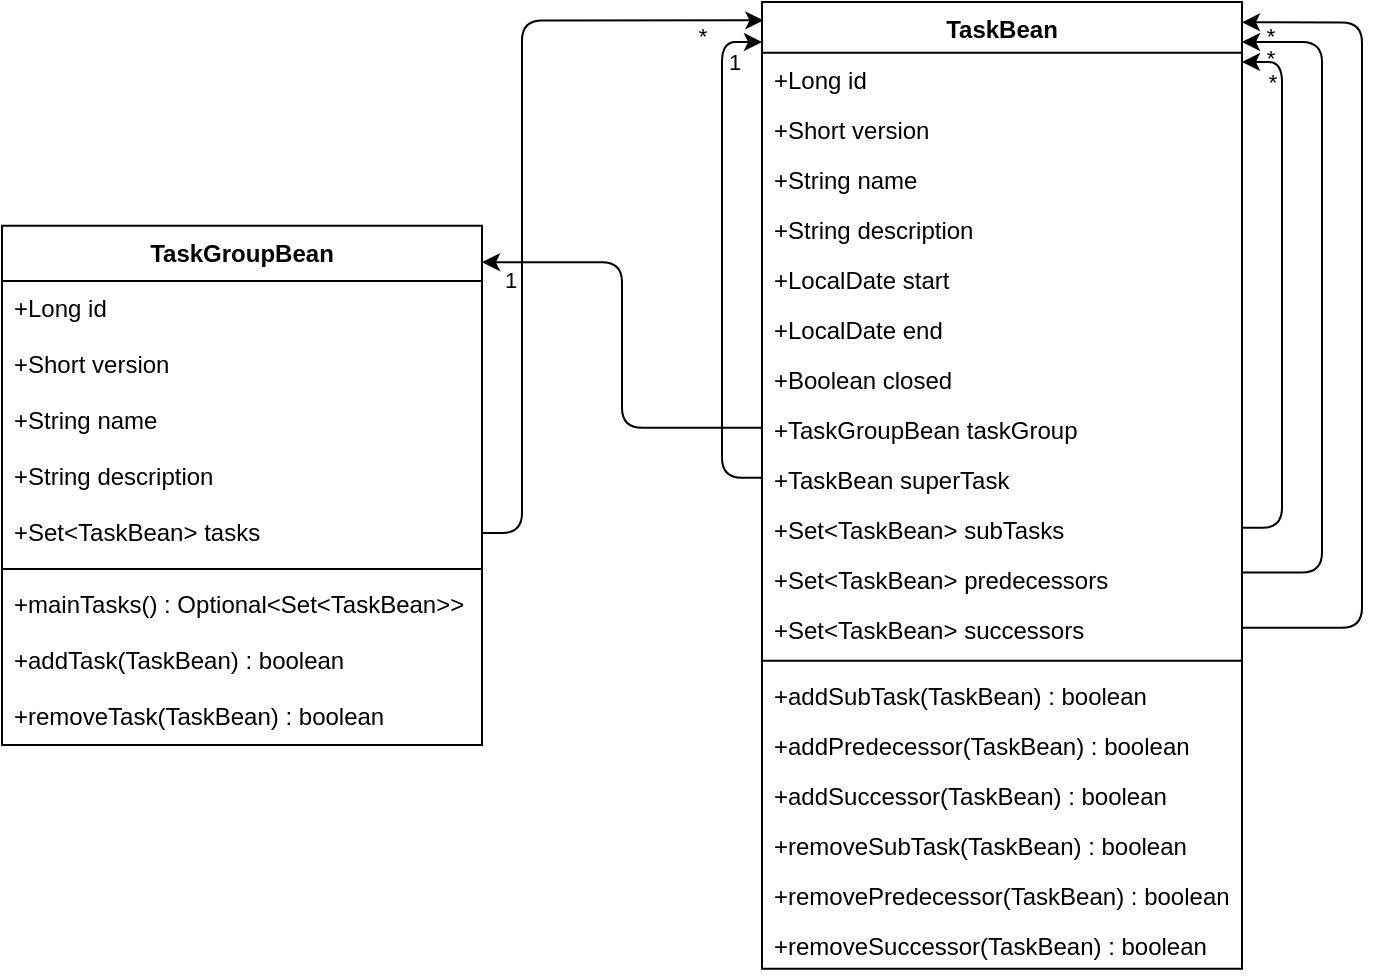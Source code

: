 <mxfile version="28.0.6">
  <diagram name="Seite-1" id="ZM5SWw-m9OxbDhrISF8_">
    <mxGraphModel dx="2946" dy="1249" grid="1" gridSize="10" guides="1" tooltips="1" connect="1" arrows="1" fold="1" page="1" pageScale="1" pageWidth="827" pageHeight="1169" math="0" shadow="0">
      <root>
        <mxCell id="0" />
        <mxCell id="1" parent="0" />
        <mxCell id="9Y1Cn471KeCF7E-E00mt-83" value="TaskBean" style="swimlane;fontStyle=1;align=center;verticalAlign=top;childLayout=stackLayout;horizontal=1;startSize=25.422;horizontalStack=0;resizeParent=1;resizeParentMax=0;resizeLast=0;collapsible=0;marginBottom=0;" parent="1" vertex="1">
          <mxGeometry x="420" y="40" width="240" height="483.422" as="geometry" />
        </mxCell>
        <mxCell id="9Y1Cn471KeCF7E-E00mt-84" value="+Long id" style="text;strokeColor=none;fillColor=none;align=left;verticalAlign=top;spacingLeft=4;spacingRight=4;overflow=hidden;rotatable=0;points=[[0,0.5],[1,0.5]];portConstraint=eastwest;" parent="9Y1Cn471KeCF7E-E00mt-83" vertex="1">
          <mxGeometry y="25.422" width="240" height="25" as="geometry" />
        </mxCell>
        <mxCell id="9Y1Cn471KeCF7E-E00mt-85" value="+Short version" style="text;strokeColor=none;fillColor=none;align=left;verticalAlign=top;spacingLeft=4;spacingRight=4;overflow=hidden;rotatable=0;points=[[0,0.5],[1,0.5]];portConstraint=eastwest;" parent="9Y1Cn471KeCF7E-E00mt-83" vertex="1">
          <mxGeometry y="50.422" width="240" height="25" as="geometry" />
        </mxCell>
        <mxCell id="9Y1Cn471KeCF7E-E00mt-86" value="+String name" style="text;strokeColor=none;fillColor=none;align=left;verticalAlign=top;spacingLeft=4;spacingRight=4;overflow=hidden;rotatable=0;points=[[0,0.5],[1,0.5]];portConstraint=eastwest;" parent="9Y1Cn471KeCF7E-E00mt-83" vertex="1">
          <mxGeometry y="75.422" width="240" height="25" as="geometry" />
        </mxCell>
        <mxCell id="9Y1Cn471KeCF7E-E00mt-87" value="+String description" style="text;strokeColor=none;fillColor=none;align=left;verticalAlign=top;spacingLeft=4;spacingRight=4;overflow=hidden;rotatable=0;points=[[0,0.5],[1,0.5]];portConstraint=eastwest;" parent="9Y1Cn471KeCF7E-E00mt-83" vertex="1">
          <mxGeometry y="100.422" width="240" height="25" as="geometry" />
        </mxCell>
        <mxCell id="9Y1Cn471KeCF7E-E00mt-88" value="+LocalDate start" style="text;strokeColor=none;fillColor=none;align=left;verticalAlign=top;spacingLeft=4;spacingRight=4;overflow=hidden;rotatable=0;points=[[0,0.5],[1,0.5]];portConstraint=eastwest;" parent="9Y1Cn471KeCF7E-E00mt-83" vertex="1">
          <mxGeometry y="125.422" width="240" height="25" as="geometry" />
        </mxCell>
        <mxCell id="9Y1Cn471KeCF7E-E00mt-89" value="+LocalDate end" style="text;strokeColor=none;fillColor=none;align=left;verticalAlign=top;spacingLeft=4;spacingRight=4;overflow=hidden;rotatable=0;points=[[0,0.5],[1,0.5]];portConstraint=eastwest;" parent="9Y1Cn471KeCF7E-E00mt-83" vertex="1">
          <mxGeometry y="150.422" width="240" height="25" as="geometry" />
        </mxCell>
        <mxCell id="9Y1Cn471KeCF7E-E00mt-90" value="+Boolean closed" style="text;strokeColor=none;fillColor=none;align=left;verticalAlign=top;spacingLeft=4;spacingRight=4;overflow=hidden;rotatable=0;points=[[0,0.5],[1,0.5]];portConstraint=eastwest;" parent="9Y1Cn471KeCF7E-E00mt-83" vertex="1">
          <mxGeometry y="175.422" width="240" height="25" as="geometry" />
        </mxCell>
        <mxCell id="9Y1Cn471KeCF7E-E00mt-91" value="+TaskGroupBean taskGroup" style="text;strokeColor=none;fillColor=none;align=left;verticalAlign=top;spacingLeft=4;spacingRight=4;overflow=hidden;rotatable=0;points=[[0,0.5],[1,0.5]];portConstraint=eastwest;" parent="9Y1Cn471KeCF7E-E00mt-83" vertex="1">
          <mxGeometry y="200.422" width="240" height="25" as="geometry" />
        </mxCell>
        <mxCell id="9Y1Cn471KeCF7E-E00mt-92" value="+TaskBean superTask" style="text;strokeColor=none;fillColor=none;align=left;verticalAlign=top;spacingLeft=4;spacingRight=4;overflow=hidden;rotatable=0;points=[[0,0.5],[1,0.5]];portConstraint=eastwest;" parent="9Y1Cn471KeCF7E-E00mt-83" vertex="1">
          <mxGeometry y="225.422" width="240" height="25" as="geometry" />
        </mxCell>
        <mxCell id="9Y1Cn471KeCF7E-E00mt-93" value="+Set&lt;TaskBean&gt; subTasks" style="text;strokeColor=none;fillColor=none;align=left;verticalAlign=top;spacingLeft=4;spacingRight=4;overflow=hidden;rotatable=0;points=[[0,0.5],[1,0.5]];portConstraint=eastwest;" parent="9Y1Cn471KeCF7E-E00mt-83" vertex="1">
          <mxGeometry y="250.422" width="240" height="25" as="geometry" />
        </mxCell>
        <mxCell id="9Y1Cn471KeCF7E-E00mt-94" value="+Set&lt;TaskBean&gt; predecessors" style="text;strokeColor=none;fillColor=none;align=left;verticalAlign=top;spacingLeft=4;spacingRight=4;overflow=hidden;rotatable=0;points=[[0,0.5],[1,0.5]];portConstraint=eastwest;" parent="9Y1Cn471KeCF7E-E00mt-83" vertex="1">
          <mxGeometry y="275.422" width="240" height="25" as="geometry" />
        </mxCell>
        <mxCell id="9Y1Cn471KeCF7E-E00mt-95" value="+Set&lt;TaskBean&gt; successors" style="text;strokeColor=none;fillColor=none;align=left;verticalAlign=top;spacingLeft=4;spacingRight=4;overflow=hidden;rotatable=0;points=[[0,0.5],[1,0.5]];portConstraint=eastwest;" parent="9Y1Cn471KeCF7E-E00mt-83" vertex="1">
          <mxGeometry y="300.422" width="240" height="25" as="geometry" />
        </mxCell>
        <mxCell id="9Y1Cn471KeCF7E-E00mt-96" style="line;strokeWidth=1;fillColor=none;align=left;verticalAlign=middle;spacingTop=-1;spacingLeft=3;spacingRight=3;rotatable=0;labelPosition=right;points=[];portConstraint=eastwest;strokeColor=inherit;" parent="9Y1Cn471KeCF7E-E00mt-83" vertex="1">
          <mxGeometry y="325.422" width="240" height="8" as="geometry" />
        </mxCell>
        <mxCell id="9Y1Cn471KeCF7E-E00mt-111" value="+addSubTask(TaskBean) : boolean" style="text;strokeColor=none;fillColor=none;align=left;verticalAlign=top;spacingLeft=4;spacingRight=4;overflow=hidden;rotatable=0;points=[[0,0.5],[1,0.5]];portConstraint=eastwest;" parent="9Y1Cn471KeCF7E-E00mt-83" vertex="1">
          <mxGeometry y="333.422" width="240" height="25" as="geometry" />
        </mxCell>
        <mxCell id="9Y1Cn471KeCF7E-E00mt-112" value="+addPredecessor(TaskBean) : boolean" style="text;strokeColor=none;fillColor=none;align=left;verticalAlign=top;spacingLeft=4;spacingRight=4;overflow=hidden;rotatable=0;points=[[0,0.5],[1,0.5]];portConstraint=eastwest;" parent="9Y1Cn471KeCF7E-E00mt-83" vertex="1">
          <mxGeometry y="358.422" width="240" height="25" as="geometry" />
        </mxCell>
        <mxCell id="9Y1Cn471KeCF7E-E00mt-113" value="+addSuccessor(TaskBean) : boolean" style="text;strokeColor=none;fillColor=none;align=left;verticalAlign=top;spacingLeft=4;spacingRight=4;overflow=hidden;rotatable=0;points=[[0,0.5],[1,0.5]];portConstraint=eastwest;" parent="9Y1Cn471KeCF7E-E00mt-83" vertex="1">
          <mxGeometry y="383.422" width="240" height="25" as="geometry" />
        </mxCell>
        <mxCell id="9Y1Cn471KeCF7E-E00mt-114" value="+removeSubTask(TaskBean) : boolean" style="text;strokeColor=none;fillColor=none;align=left;verticalAlign=top;spacingLeft=4;spacingRight=4;overflow=hidden;rotatable=0;points=[[0,0.5],[1,0.5]];portConstraint=eastwest;" parent="9Y1Cn471KeCF7E-E00mt-83" vertex="1">
          <mxGeometry y="408.422" width="240" height="25" as="geometry" />
        </mxCell>
        <mxCell id="9Y1Cn471KeCF7E-E00mt-115" value="+removePredecessor(TaskBean) : boolean" style="text;strokeColor=none;fillColor=none;align=left;verticalAlign=top;spacingLeft=4;spacingRight=4;overflow=hidden;rotatable=0;points=[[0,0.5],[1,0.5]];portConstraint=eastwest;" parent="9Y1Cn471KeCF7E-E00mt-83" vertex="1">
          <mxGeometry y="433.422" width="240" height="25" as="geometry" />
        </mxCell>
        <mxCell id="9Y1Cn471KeCF7E-E00mt-116" value="+removeSuccessor(TaskBean) : boolean" style="text;strokeColor=none;fillColor=none;align=left;verticalAlign=top;spacingLeft=4;spacingRight=4;overflow=hidden;rotatable=0;points=[[0,0.5],[1,0.5]];portConstraint=eastwest;" parent="9Y1Cn471KeCF7E-E00mt-83" vertex="1">
          <mxGeometry y="458.422" width="240" height="25" as="geometry" />
        </mxCell>
        <mxCell id="9Y1Cn471KeCF7E-E00mt-184" style="edgeStyle=orthogonalEdgeStyle;rounded=1;orthogonalLoop=1;jettySize=auto;html=1;exitX=1;exitY=0.5;exitDx=0;exitDy=0;curved=0;entryX=1;entryY=0.021;entryDx=0;entryDy=0;entryPerimeter=0;" parent="9Y1Cn471KeCF7E-E00mt-83" source="9Y1Cn471KeCF7E-E00mt-95" target="9Y1Cn471KeCF7E-E00mt-83" edge="1">
          <mxGeometry relative="1" as="geometry">
            <mxPoint x="250" y="10" as="targetPoint" />
            <Array as="points">
              <mxPoint x="300" y="313" />
              <mxPoint x="300" y="10" />
            </Array>
          </mxGeometry>
        </mxCell>
        <mxCell id="9Y1Cn471KeCF7E-E00mt-188" value="*" style="edgeLabel;html=1;align=center;verticalAlign=middle;resizable=0;points=[];" parent="9Y1Cn471KeCF7E-E00mt-184" vertex="1" connectable="0">
          <mxGeometry x="0.935" relative="1" as="geometry">
            <mxPoint y="7" as="offset" />
          </mxGeometry>
        </mxCell>
        <mxCell id="9Y1Cn471KeCF7E-E00mt-190" value="*" style="edgeLabel;html=1;align=center;verticalAlign=middle;resizable=0;points=[];" parent="9Y1Cn471KeCF7E-E00mt-184" vertex="1" connectable="0">
          <mxGeometry x="0.764" relative="1" as="geometry">
            <mxPoint x="-36" y="18" as="offset" />
          </mxGeometry>
        </mxCell>
        <mxCell id="9Y1Cn471KeCF7E-E00mt-179" style="edgeStyle=orthogonalEdgeStyle;rounded=1;orthogonalLoop=1;jettySize=auto;html=1;curved=0;exitX=1;exitY=0.5;exitDx=0;exitDy=0;entryX=1;entryY=0.183;entryDx=0;entryDy=0;entryPerimeter=0;" parent="9Y1Cn471KeCF7E-E00mt-83" source="9Y1Cn471KeCF7E-E00mt-93" target="9Y1Cn471KeCF7E-E00mt-84" edge="1">
          <mxGeometry relative="1" as="geometry">
            <mxPoint x="207" y="358.422" as="sourcePoint" />
            <mxPoint x="420" y="10" as="targetPoint" />
            <Array as="points">
              <mxPoint x="260" y="263" />
              <mxPoint x="260" y="30" />
            </Array>
          </mxGeometry>
        </mxCell>
        <mxCell id="9Y1Cn471KeCF7E-E00mt-129" style="edgeStyle=orthogonalEdgeStyle;rounded=1;orthogonalLoop=1;jettySize=auto;html=1;exitX=0;exitY=0.5;exitDx=0;exitDy=0;curved=0;" parent="9Y1Cn471KeCF7E-E00mt-83" source="9Y1Cn471KeCF7E-E00mt-92" edge="1">
          <mxGeometry relative="1" as="geometry">
            <mxPoint y="20" as="targetPoint" />
            <Array as="points">
              <mxPoint x="-20" y="238" />
              <mxPoint x="-20" y="20" />
              <mxPoint y="20" />
            </Array>
          </mxGeometry>
        </mxCell>
        <mxCell id="9Y1Cn471KeCF7E-E00mt-187" value="1" style="edgeLabel;html=1;align=center;verticalAlign=middle;resizable=0;points=[];" parent="9Y1Cn471KeCF7E-E00mt-129" vertex="1" connectable="0">
          <mxGeometry x="0.922" relative="1" as="geometry">
            <mxPoint x="-4" y="10" as="offset" />
          </mxGeometry>
        </mxCell>
        <mxCell id="9Y1Cn471KeCF7E-E00mt-195" value="TaskGroupBean" style="swimlane;fontStyle=1;align=center;verticalAlign=top;childLayout=stackLayout;horizontal=1;startSize=27.556;horizontalStack=0;resizeParent=1;resizeParentMax=0;resizeLast=0;collapsible=0;marginBottom=0;" parent="1" vertex="1">
          <mxGeometry x="40" y="151.93" width="240" height="259.556" as="geometry" />
        </mxCell>
        <mxCell id="9Y1Cn471KeCF7E-E00mt-196" value="+Long id" style="text;strokeColor=none;fillColor=none;align=left;verticalAlign=top;spacingLeft=4;spacingRight=4;overflow=hidden;rotatable=0;points=[[0,0.5],[1,0.5]];portConstraint=eastwest;" parent="9Y1Cn471KeCF7E-E00mt-195" vertex="1">
          <mxGeometry y="27.556" width="240" height="28" as="geometry" />
        </mxCell>
        <mxCell id="9Y1Cn471KeCF7E-E00mt-197" value="+Short version" style="text;strokeColor=none;fillColor=none;align=left;verticalAlign=top;spacingLeft=4;spacingRight=4;overflow=hidden;rotatable=0;points=[[0,0.5],[1,0.5]];portConstraint=eastwest;" parent="9Y1Cn471KeCF7E-E00mt-195" vertex="1">
          <mxGeometry y="55.556" width="240" height="28" as="geometry" />
        </mxCell>
        <mxCell id="9Y1Cn471KeCF7E-E00mt-198" value="+String name" style="text;strokeColor=none;fillColor=none;align=left;verticalAlign=top;spacingLeft=4;spacingRight=4;overflow=hidden;rotatable=0;points=[[0,0.5],[1,0.5]];portConstraint=eastwest;" parent="9Y1Cn471KeCF7E-E00mt-195" vertex="1">
          <mxGeometry y="83.556" width="240" height="28" as="geometry" />
        </mxCell>
        <mxCell id="9Y1Cn471KeCF7E-E00mt-199" value="+String description" style="text;strokeColor=none;fillColor=none;align=left;verticalAlign=top;spacingLeft=4;spacingRight=4;overflow=hidden;rotatable=0;points=[[0,0.5],[1,0.5]];portConstraint=eastwest;" parent="9Y1Cn471KeCF7E-E00mt-195" vertex="1">
          <mxGeometry y="111.556" width="240" height="28" as="geometry" />
        </mxCell>
        <mxCell id="9Y1Cn471KeCF7E-E00mt-200" value="+Set&lt;TaskBean&gt; tasks" style="text;strokeColor=none;fillColor=none;align=left;verticalAlign=top;spacingLeft=4;spacingRight=4;overflow=hidden;rotatable=0;points=[[0,0.5],[1,0.5]];portConstraint=eastwest;" parent="9Y1Cn471KeCF7E-E00mt-195" vertex="1">
          <mxGeometry y="139.556" width="240" height="28" as="geometry" />
        </mxCell>
        <mxCell id="9Y1Cn471KeCF7E-E00mt-201" style="line;strokeWidth=1;fillColor=none;align=left;verticalAlign=middle;spacingTop=-1;spacingLeft=3;spacingRight=3;rotatable=0;labelPosition=right;points=[];portConstraint=eastwest;strokeColor=inherit;" parent="9Y1Cn471KeCF7E-E00mt-195" vertex="1">
          <mxGeometry y="167.556" width="240" height="8" as="geometry" />
        </mxCell>
        <mxCell id="9Y1Cn471KeCF7E-E00mt-209" value="+mainTasks() : Optional&lt;Set&lt;TaskBean&gt;&gt;" style="text;strokeColor=none;fillColor=none;align=left;verticalAlign=top;spacingLeft=4;spacingRight=4;overflow=hidden;rotatable=0;points=[[0,0.5],[1,0.5]];portConstraint=eastwest;" parent="9Y1Cn471KeCF7E-E00mt-195" vertex="1">
          <mxGeometry y="175.556" width="240" height="28" as="geometry" />
        </mxCell>
        <mxCell id="9Y1Cn471KeCF7E-E00mt-210" value="+addTask(TaskBean) : boolean" style="text;strokeColor=none;fillColor=none;align=left;verticalAlign=top;spacingLeft=4;spacingRight=4;overflow=hidden;rotatable=0;points=[[0,0.5],[1,0.5]];portConstraint=eastwest;" parent="9Y1Cn471KeCF7E-E00mt-195" vertex="1">
          <mxGeometry y="203.556" width="240" height="28" as="geometry" />
        </mxCell>
        <mxCell id="9Y1Cn471KeCF7E-E00mt-211" value="+removeTask(TaskBean) : boolean" style="text;strokeColor=none;fillColor=none;align=left;verticalAlign=top;spacingLeft=4;spacingRight=4;overflow=hidden;rotatable=0;points=[[0,0.5],[1,0.5]];portConstraint=eastwest;" parent="9Y1Cn471KeCF7E-E00mt-195" vertex="1">
          <mxGeometry y="231.556" width="240" height="28" as="geometry" />
        </mxCell>
        <mxCell id="9Y1Cn471KeCF7E-E00mt-183" style="edgeStyle=orthogonalEdgeStyle;rounded=1;orthogonalLoop=1;jettySize=auto;html=1;curved=0;exitX=0.998;exitY=0.391;exitDx=0;exitDy=0;exitPerimeter=0;" parent="1" source="9Y1Cn471KeCF7E-E00mt-94" edge="1">
          <mxGeometry relative="1" as="geometry">
            <mxPoint x="660" y="60" as="targetPoint" />
            <mxPoint x="690" y="327.901" as="sourcePoint" />
            <Array as="points">
              <mxPoint x="700" y="325" />
              <mxPoint x="700" y="60" />
            </Array>
          </mxGeometry>
        </mxCell>
        <mxCell id="9Y1Cn471KeCF7E-E00mt-189" value="*" style="edgeLabel;html=1;align=center;verticalAlign=middle;resizable=0;points=[];" parent="9Y1Cn471KeCF7E-E00mt-183" vertex="1" connectable="0">
          <mxGeometry x="0.876" y="-1" relative="1" as="geometry">
            <mxPoint x="-7" y="21" as="offset" />
          </mxGeometry>
        </mxCell>
        <mxCell id="9Y1Cn471KeCF7E-E00mt-214" style="edgeStyle=orthogonalEdgeStyle;rounded=1;orthogonalLoop=1;jettySize=auto;html=1;entryX=1;entryY=0.07;entryDx=0;entryDy=0;entryPerimeter=0;curved=0;" parent="1" source="9Y1Cn471KeCF7E-E00mt-91" target="9Y1Cn471KeCF7E-E00mt-195" edge="1">
          <mxGeometry relative="1" as="geometry" />
        </mxCell>
        <mxCell id="9Y1Cn471KeCF7E-E00mt-217" value="1" style="edgeLabel;html=1;align=center;verticalAlign=middle;resizable=0;points=[];" parent="9Y1Cn471KeCF7E-E00mt-214" vertex="1" connectable="0">
          <mxGeometry x="0.881" y="-1" relative="1" as="geometry">
            <mxPoint y="10" as="offset" />
          </mxGeometry>
        </mxCell>
        <mxCell id="9Y1Cn471KeCF7E-E00mt-218" style="edgeStyle=orthogonalEdgeStyle;rounded=1;orthogonalLoop=1;jettySize=auto;html=1;entryX=0.003;entryY=0.019;entryDx=0;entryDy=0;entryPerimeter=0;curved=0;" parent="1" source="9Y1Cn471KeCF7E-E00mt-200" target="9Y1Cn471KeCF7E-E00mt-83" edge="1">
          <mxGeometry relative="1" as="geometry">
            <Array as="points">
              <mxPoint x="300" y="306" />
              <mxPoint x="300" y="49" />
            </Array>
          </mxGeometry>
        </mxCell>
        <mxCell id="9Y1Cn471KeCF7E-E00mt-219" value="*" style="edgeLabel;html=1;align=center;verticalAlign=middle;resizable=0;points=[];" parent="9Y1Cn471KeCF7E-E00mt-218" vertex="1" connectable="0">
          <mxGeometry x="0.94" relative="1" as="geometry">
            <mxPoint x="-19" y="8" as="offset" />
          </mxGeometry>
        </mxCell>
      </root>
    </mxGraphModel>
  </diagram>
</mxfile>
